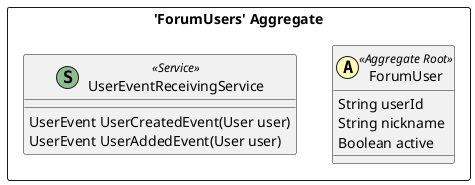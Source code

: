 @startuml

skinparam componentStyle uml2

package "'ForumUsers' Aggregate" <<Rectangle>> {
	class ForumUser <<(A,#fffab8) Aggregate Root>> {
		String userId
		String nickname
		Boolean active
	}
	class UserEventReceivingService <<(S,DarkSeaGreen) Service>> {
		UserEvent UserCreatedEvent(User user)
		UserEvent UserAddedEvent(User user)
	}
}


@enduml
